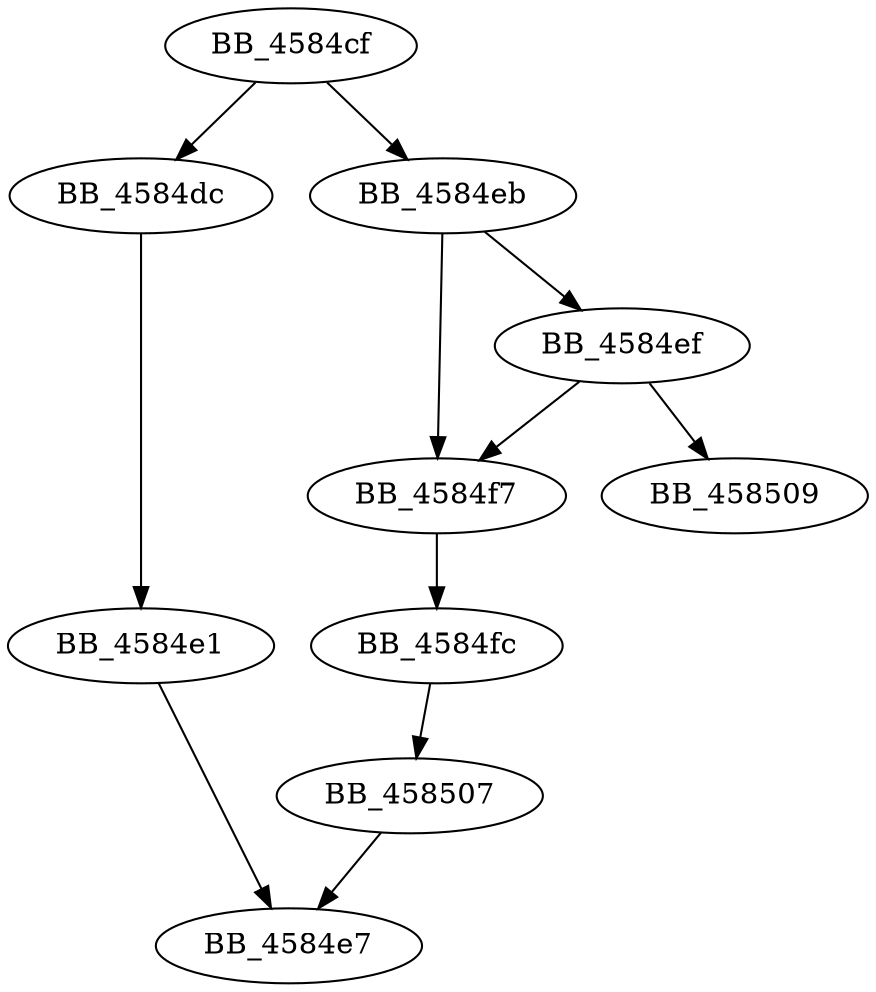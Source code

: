 DiGraph sub_4584CF{
BB_4584cf->BB_4584dc
BB_4584cf->BB_4584eb
BB_4584dc->BB_4584e1
BB_4584e1->BB_4584e7
BB_4584eb->BB_4584ef
BB_4584eb->BB_4584f7
BB_4584ef->BB_4584f7
BB_4584ef->BB_458509
BB_4584f7->BB_4584fc
BB_4584fc->BB_458507
BB_458507->BB_4584e7
}
